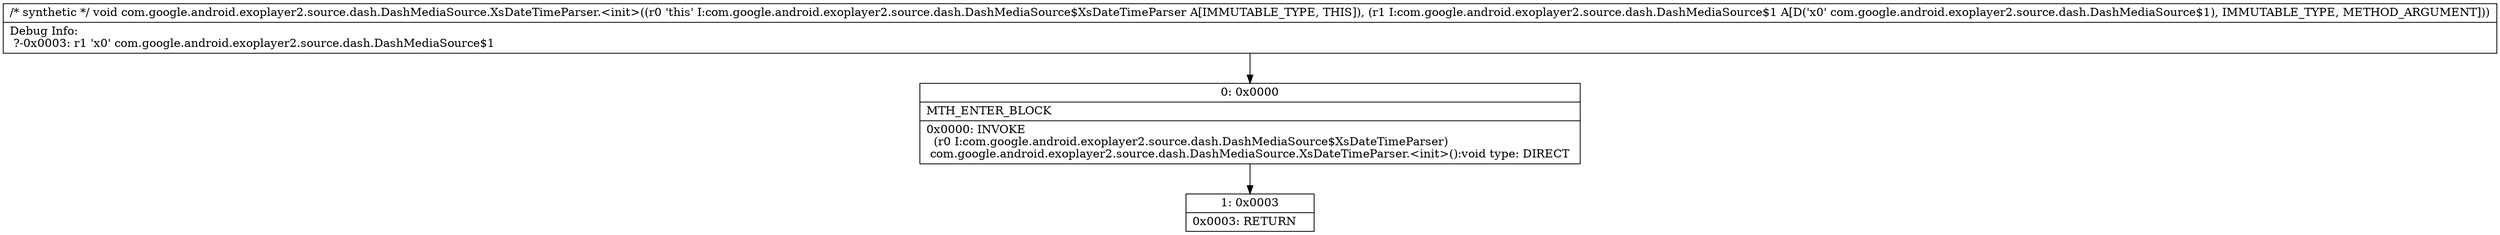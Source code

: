 digraph "CFG forcom.google.android.exoplayer2.source.dash.DashMediaSource.XsDateTimeParser.\<init\>(Lcom\/google\/android\/exoplayer2\/source\/dash\/DashMediaSource$1;)V" {
Node_0 [shape=record,label="{0\:\ 0x0000|MTH_ENTER_BLOCK\l|0x0000: INVOKE  \l  (r0 I:com.google.android.exoplayer2.source.dash.DashMediaSource$XsDateTimeParser)\l com.google.android.exoplayer2.source.dash.DashMediaSource.XsDateTimeParser.\<init\>():void type: DIRECT \l}"];
Node_1 [shape=record,label="{1\:\ 0x0003|0x0003: RETURN   \l}"];
MethodNode[shape=record,label="{\/* synthetic *\/ void com.google.android.exoplayer2.source.dash.DashMediaSource.XsDateTimeParser.\<init\>((r0 'this' I:com.google.android.exoplayer2.source.dash.DashMediaSource$XsDateTimeParser A[IMMUTABLE_TYPE, THIS]), (r1 I:com.google.android.exoplayer2.source.dash.DashMediaSource$1 A[D('x0' com.google.android.exoplayer2.source.dash.DashMediaSource$1), IMMUTABLE_TYPE, METHOD_ARGUMENT]))  | Debug Info:\l  ?\-0x0003: r1 'x0' com.google.android.exoplayer2.source.dash.DashMediaSource$1\l}"];
MethodNode -> Node_0;
Node_0 -> Node_1;
}

